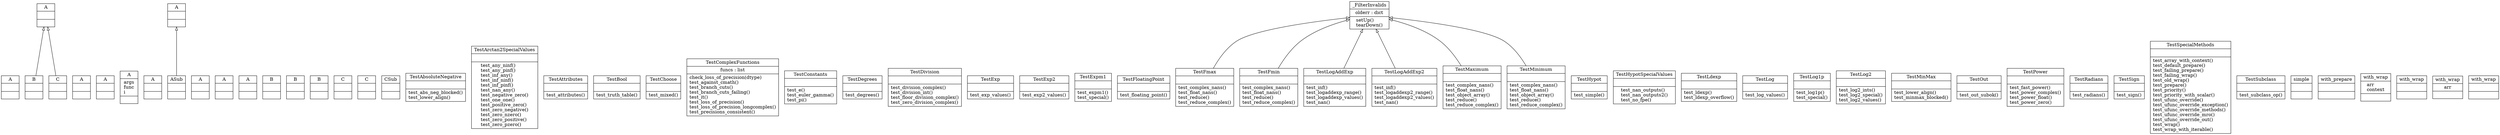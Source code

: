 digraph "classes_3" {
rankdir=BT
charset="utf-8"
"test_umath.TestSpecialMethods.test_priority_with_scalar.A" [color="black", fontcolor="black", label=<{A|<br ALIGN="LEFT"/>|}>, shape="record", style="solid"];
"test_umath.TestSpecialMethods.test_priority.A" [color="black", fontcolor="black", label=<{A|<br ALIGN="LEFT"/>|}>, shape="record", style="solid"];
"test_umath.TestSpecialMethods.test_failing_wrap.A" [color="black", fontcolor="black", label=<{A|<br ALIGN="LEFT"/>|}>, shape="record", style="solid"];
"test_umath.TestSpecialMethods.test_failing_prepare.A" [color="black", fontcolor="black", label=<{A|<br ALIGN="LEFT"/>|}>, shape="record", style="solid"];
"test_umath.TestSpecialMethods.test_array_with_context.A" [color="black", fontcolor="black", label=<{A|args<br ALIGN="LEFT"/>func<br ALIGN="LEFT"/>i<br ALIGN="LEFT"/>|}>, shape="record", style="solid"];
"test_umath.TestSpecialMethods.test_ufunc_override.A" [color="black", fontcolor="black", label=<{A|<br ALIGN="LEFT"/>|}>, shape="record", style="solid"];
"test_umath.TestSpecialMethods.test_ufunc_override_mro.A" [color="black", fontcolor="black", label=<{A|<br ALIGN="LEFT"/>|}>, shape="record", style="solid"];
"test_umath.TestSpecialMethods.test_ufunc_override_methods.A" [color="black", fontcolor="black", label=<{A|<br ALIGN="LEFT"/>|}>, shape="record", style="solid"];
"test_umath.TestSpecialMethods.test_ufunc_override_out.A" [color="black", fontcolor="black", label=<{A|<br ALIGN="LEFT"/>|}>, shape="record", style="solid"];
"test_umath.TestSpecialMethods.test_ufunc_override_exception.A" [color="black", fontcolor="black", label=<{A|<br ALIGN="LEFT"/>|}>, shape="record", style="solid"];
"test_umath.TestSpecialMethods.test_ufunc_override_mro.ASub" [color="black", fontcolor="black", label=<{ASub|<br ALIGN="LEFT"/>|}>, shape="record", style="solid"];
"test_umath.TestSpecialMethods.test_priority.B" [color="black", fontcolor="black", label=<{B|<br ALIGN="LEFT"/>|}>, shape="record", style="solid"];
"test_umath.TestSpecialMethods.test_array_with_context.B" [color="black", fontcolor="black", label=<{B|<br ALIGN="LEFT"/>|}>, shape="record", style="solid"];
"test_umath.TestSpecialMethods.test_ufunc_override_mro.B" [color="black", fontcolor="black", label=<{B|<br ALIGN="LEFT"/>|}>, shape="record", style="solid"];
"test_umath.TestSpecialMethods.test_ufunc_override_out.B" [color="black", fontcolor="black", label=<{B|<br ALIGN="LEFT"/>|}>, shape="record", style="solid"];
"test_umath.TestSpecialMethods.test_priority.C" [color="black", fontcolor="black", label=<{C|<br ALIGN="LEFT"/>|}>, shape="record", style="solid"];
"test_umath.TestSpecialMethods.test_array_with_context.C" [color="black", fontcolor="black", label=<{C|<br ALIGN="LEFT"/>|}>, shape="record", style="solid"];
"test_umath.TestSpecialMethods.test_ufunc_override_mro.C" [color="black", fontcolor="black", label=<{C|<br ALIGN="LEFT"/>|}>, shape="record", style="solid"];
"test_umath.TestSpecialMethods.test_ufunc_override_mro.CSub" [color="black", fontcolor="black", label=<{CSub|<br ALIGN="LEFT"/>|}>, shape="record", style="solid"];
"test_umath.TestAbsoluteNegative" [color="black", fontcolor="black", label=<{TestAbsoluteNegative|<br ALIGN="LEFT"/>|test_abs_neg_blocked()<br ALIGN="LEFT"/>test_lower_align()<br ALIGN="LEFT"/>}>, shape="record", style="solid"];
"test_umath.TestArctan2SpecialValues" [color="black", fontcolor="black", label=<{TestArctan2SpecialValues|<br ALIGN="LEFT"/>|test_any_ninf()<br ALIGN="LEFT"/>test_any_pinf()<br ALIGN="LEFT"/>test_inf_any()<br ALIGN="LEFT"/>test_inf_ninf()<br ALIGN="LEFT"/>test_inf_pinf()<br ALIGN="LEFT"/>test_nan_any()<br ALIGN="LEFT"/>test_negative_zero()<br ALIGN="LEFT"/>test_one_one()<br ALIGN="LEFT"/>test_positive_zero()<br ALIGN="LEFT"/>test_zero_negative()<br ALIGN="LEFT"/>test_zero_nzero()<br ALIGN="LEFT"/>test_zero_positive()<br ALIGN="LEFT"/>test_zero_pzero()<br ALIGN="LEFT"/>}>, shape="record", style="solid"];
"test_umath.TestAttributes" [color="black", fontcolor="black", label=<{TestAttributes|<br ALIGN="LEFT"/>|test_attributes()<br ALIGN="LEFT"/>}>, shape="record", style="solid"];
"test_umath.TestBool" [color="black", fontcolor="black", label=<{TestBool|<br ALIGN="LEFT"/>|test_truth_table()<br ALIGN="LEFT"/>}>, shape="record", style="solid"];
"test_umath.TestChoose" [color="black", fontcolor="black", label=<{TestChoose|<br ALIGN="LEFT"/>|test_mixed()<br ALIGN="LEFT"/>}>, shape="record", style="solid"];
"test_umath.TestComplexFunctions" [color="black", fontcolor="black", label=<{TestComplexFunctions|funcs : list<br ALIGN="LEFT"/>|check_loss_of_precision(dtype)<br ALIGN="LEFT"/>test_against_cmath()<br ALIGN="LEFT"/>test_branch_cuts()<br ALIGN="LEFT"/>test_branch_cuts_failing()<br ALIGN="LEFT"/>test_it()<br ALIGN="LEFT"/>test_loss_of_precision()<br ALIGN="LEFT"/>test_loss_of_precision_longcomplex()<br ALIGN="LEFT"/>test_precisions_consistent()<br ALIGN="LEFT"/>}>, shape="record", style="solid"];
"test_umath.TestConstants" [color="black", fontcolor="black", label=<{TestConstants|<br ALIGN="LEFT"/>|test_e()<br ALIGN="LEFT"/>test_euler_gamma()<br ALIGN="LEFT"/>test_pi()<br ALIGN="LEFT"/>}>, shape="record", style="solid"];
"test_umath.TestDegrees" [color="black", fontcolor="black", label=<{TestDegrees|<br ALIGN="LEFT"/>|test_degrees()<br ALIGN="LEFT"/>}>, shape="record", style="solid"];
"test_umath.TestDivision" [color="black", fontcolor="black", label=<{TestDivision|<br ALIGN="LEFT"/>|test_division_complex()<br ALIGN="LEFT"/>test_division_int()<br ALIGN="LEFT"/>test_floor_division_complex()<br ALIGN="LEFT"/>test_zero_division_complex()<br ALIGN="LEFT"/>}>, shape="record", style="solid"];
"test_umath.TestExp" [color="black", fontcolor="black", label=<{TestExp|<br ALIGN="LEFT"/>|test_exp_values()<br ALIGN="LEFT"/>}>, shape="record", style="solid"];
"test_umath.TestExp2" [color="black", fontcolor="black", label=<{TestExp2|<br ALIGN="LEFT"/>|test_exp2_values()<br ALIGN="LEFT"/>}>, shape="record", style="solid"];
"test_umath.TestExpm1" [color="black", fontcolor="black", label=<{TestExpm1|<br ALIGN="LEFT"/>|test_expm1()<br ALIGN="LEFT"/>test_special()<br ALIGN="LEFT"/>}>, shape="record", style="solid"];
"test_umath.TestFloatingPoint" [color="black", fontcolor="black", label=<{TestFloatingPoint|<br ALIGN="LEFT"/>|test_floating_point()<br ALIGN="LEFT"/>}>, shape="record", style="solid"];
"test_umath.TestFmax" [color="black", fontcolor="black", label=<{TestFmax|<br ALIGN="LEFT"/>|test_complex_nans()<br ALIGN="LEFT"/>test_float_nans()<br ALIGN="LEFT"/>test_reduce()<br ALIGN="LEFT"/>test_reduce_complex()<br ALIGN="LEFT"/>}>, shape="record", style="solid"];
"test_umath.TestFmin" [color="black", fontcolor="black", label=<{TestFmin|<br ALIGN="LEFT"/>|test_complex_nans()<br ALIGN="LEFT"/>test_float_nans()<br ALIGN="LEFT"/>test_reduce()<br ALIGN="LEFT"/>test_reduce_complex()<br ALIGN="LEFT"/>}>, shape="record", style="solid"];
"test_umath.TestHypot" [color="black", fontcolor="black", label=<{TestHypot|<br ALIGN="LEFT"/>|test_simple()<br ALIGN="LEFT"/>}>, shape="record", style="solid"];
"test_umath.TestHypotSpecialValues" [color="black", fontcolor="black", label=<{TestHypotSpecialValues|<br ALIGN="LEFT"/>|test_nan_outputs()<br ALIGN="LEFT"/>test_nan_outputs2()<br ALIGN="LEFT"/>test_no_fpe()<br ALIGN="LEFT"/>}>, shape="record", style="solid"];
"test_umath.TestLdexp" [color="black", fontcolor="black", label=<{TestLdexp|<br ALIGN="LEFT"/>|test_ldexp()<br ALIGN="LEFT"/>test_ldexp_overflow()<br ALIGN="LEFT"/>}>, shape="record", style="solid"];
"test_umath.TestLog" [color="black", fontcolor="black", label=<{TestLog|<br ALIGN="LEFT"/>|test_log_values()<br ALIGN="LEFT"/>}>, shape="record", style="solid"];
"test_umath.TestLog1p" [color="black", fontcolor="black", label=<{TestLog1p|<br ALIGN="LEFT"/>|test_log1p()<br ALIGN="LEFT"/>test_special()<br ALIGN="LEFT"/>}>, shape="record", style="solid"];
"test_umath.TestLog2" [color="black", fontcolor="black", label=<{TestLog2|<br ALIGN="LEFT"/>|test_log2_ints()<br ALIGN="LEFT"/>test_log2_special()<br ALIGN="LEFT"/>test_log2_values()<br ALIGN="LEFT"/>}>, shape="record", style="solid"];
"test_umath.TestLogAddExp" [color="black", fontcolor="black", label=<{TestLogAddExp|<br ALIGN="LEFT"/>|test_inf()<br ALIGN="LEFT"/>test_logaddexp_range()<br ALIGN="LEFT"/>test_logaddexp_values()<br ALIGN="LEFT"/>test_nan()<br ALIGN="LEFT"/>}>, shape="record", style="solid"];
"test_umath.TestLogAddExp2" [color="black", fontcolor="black", label=<{TestLogAddExp2|<br ALIGN="LEFT"/>|test_inf()<br ALIGN="LEFT"/>test_logaddexp2_range()<br ALIGN="LEFT"/>test_logaddexp2_values()<br ALIGN="LEFT"/>test_nan()<br ALIGN="LEFT"/>}>, shape="record", style="solid"];
"test_umath.TestMaximum" [color="black", fontcolor="black", label=<{TestMaximum|<br ALIGN="LEFT"/>|test_complex_nans()<br ALIGN="LEFT"/>test_float_nans()<br ALIGN="LEFT"/>test_object_array()<br ALIGN="LEFT"/>test_reduce()<br ALIGN="LEFT"/>test_reduce_complex()<br ALIGN="LEFT"/>}>, shape="record", style="solid"];
"test_umath.TestMinMax" [color="black", fontcolor="black", label=<{TestMinMax|<br ALIGN="LEFT"/>|test_lower_align()<br ALIGN="LEFT"/>test_minmax_blocked()<br ALIGN="LEFT"/>}>, shape="record", style="solid"];
"test_umath.TestMinimum" [color="black", fontcolor="black", label=<{TestMinimum|<br ALIGN="LEFT"/>|test_complex_nans()<br ALIGN="LEFT"/>test_float_nans()<br ALIGN="LEFT"/>test_object_array()<br ALIGN="LEFT"/>test_reduce()<br ALIGN="LEFT"/>test_reduce_complex()<br ALIGN="LEFT"/>}>, shape="record", style="solid"];
"test_umath.TestOut" [color="black", fontcolor="black", label=<{TestOut|<br ALIGN="LEFT"/>|test_out_subok()<br ALIGN="LEFT"/>}>, shape="record", style="solid"];
"test_umath.TestPower" [color="black", fontcolor="black", label=<{TestPower|<br ALIGN="LEFT"/>|test_fast_power()<br ALIGN="LEFT"/>test_power_complex()<br ALIGN="LEFT"/>test_power_float()<br ALIGN="LEFT"/>test_power_zero()<br ALIGN="LEFT"/>}>, shape="record", style="solid"];
"test_umath.TestRadians" [color="black", fontcolor="black", label=<{TestRadians|<br ALIGN="LEFT"/>|test_radians()<br ALIGN="LEFT"/>}>, shape="record", style="solid"];
"test_umath.TestSign" [color="black", fontcolor="black", label=<{TestSign|<br ALIGN="LEFT"/>|test_sign()<br ALIGN="LEFT"/>}>, shape="record", style="solid"];
"test_umath.TestSpecialMethods" [color="black", fontcolor="black", label=<{TestSpecialMethods|<br ALIGN="LEFT"/>|test_array_with_context()<br ALIGN="LEFT"/>test_default_prepare()<br ALIGN="LEFT"/>test_failing_prepare()<br ALIGN="LEFT"/>test_failing_wrap()<br ALIGN="LEFT"/>test_old_wrap()<br ALIGN="LEFT"/>test_prepare()<br ALIGN="LEFT"/>test_priority()<br ALIGN="LEFT"/>test_priority_with_scalar()<br ALIGN="LEFT"/>test_ufunc_override()<br ALIGN="LEFT"/>test_ufunc_override_exception()<br ALIGN="LEFT"/>test_ufunc_override_methods()<br ALIGN="LEFT"/>test_ufunc_override_mro()<br ALIGN="LEFT"/>test_ufunc_override_out()<br ALIGN="LEFT"/>test_wrap()<br ALIGN="LEFT"/>test_wrap_with_iterable()<br ALIGN="LEFT"/>}>, shape="record", style="solid"];
"test_umath.TestSubclass" [color="black", fontcolor="black", label=<{TestSubclass|<br ALIGN="LEFT"/>|test_subclass_op()<br ALIGN="LEFT"/>}>, shape="record", style="solid"];
"test_umath._FilterInvalids" [color="black", fontcolor="black", label=<{_FilterInvalids|olderr : dict<br ALIGN="LEFT"/>|setUp()<br ALIGN="LEFT"/>tearDown()<br ALIGN="LEFT"/>}>, shape="record", style="solid"];
"test_umath.TestSubclass.test_subclass_op.simple" [color="black", fontcolor="black", label=<{simple|<br ALIGN="LEFT"/>|}>, shape="record", style="solid"];
"test_umath.TestSpecialMethods.test_prepare.with_prepare" [color="black", fontcolor="black", label=<{with_prepare|<br ALIGN="LEFT"/>|}>, shape="record", style="solid"];
"test_umath.TestSpecialMethods.test_wrap.with_wrap" [color="black", fontcolor="black", label=<{with_wrap|arr<br ALIGN="LEFT"/>context<br ALIGN="LEFT"/>|}>, shape="record", style="solid"];
"test_umath.TestSpecialMethods.test_wrap_with_iterable.with_wrap" [color="black", fontcolor="black", label=<{with_wrap|<br ALIGN="LEFT"/>|}>, shape="record", style="solid"];
"test_umath.TestSpecialMethods.test_old_wrap.with_wrap" [color="black", fontcolor="black", label=<{with_wrap|arr<br ALIGN="LEFT"/>|}>, shape="record", style="solid"];
"test_umath.TestSpecialMethods.test_default_prepare.with_wrap" [color="black", fontcolor="black", label=<{with_wrap|<br ALIGN="LEFT"/>|}>, shape="record", style="solid"];
"test_umath.TestFmax" -> "test_umath._FilterInvalids" [arrowhead="empty", arrowtail="none"];
"test_umath.TestFmin" -> "test_umath._FilterInvalids" [arrowhead="empty", arrowtail="none"];
"test_umath.TestLogAddExp" -> "test_umath._FilterInvalids" [arrowhead="empty", arrowtail="none"];
"test_umath.TestLogAddExp2" -> "test_umath._FilterInvalids" [arrowhead="empty", arrowtail="none"];
"test_umath.TestMaximum" -> "test_umath._FilterInvalids" [arrowhead="empty", arrowtail="none"];
"test_umath.TestMinimum" -> "test_umath._FilterInvalids" [arrowhead="empty", arrowtail="none"];
"test_umath.TestSpecialMethods.test_priority.B" -> "test_umath.TestSpecialMethods.test_priority.A" [arrowhead="empty", arrowtail="none"];
"test_umath.TestSpecialMethods.test_priority.C" -> "test_umath.TestSpecialMethods.test_priority.A" [arrowhead="empty", arrowtail="none"];
"test_umath.TestSpecialMethods.test_ufunc_override_mro.ASub" -> "test_umath.TestSpecialMethods.test_ufunc_override_mro.A" [arrowhead="empty", arrowtail="none"];
}
